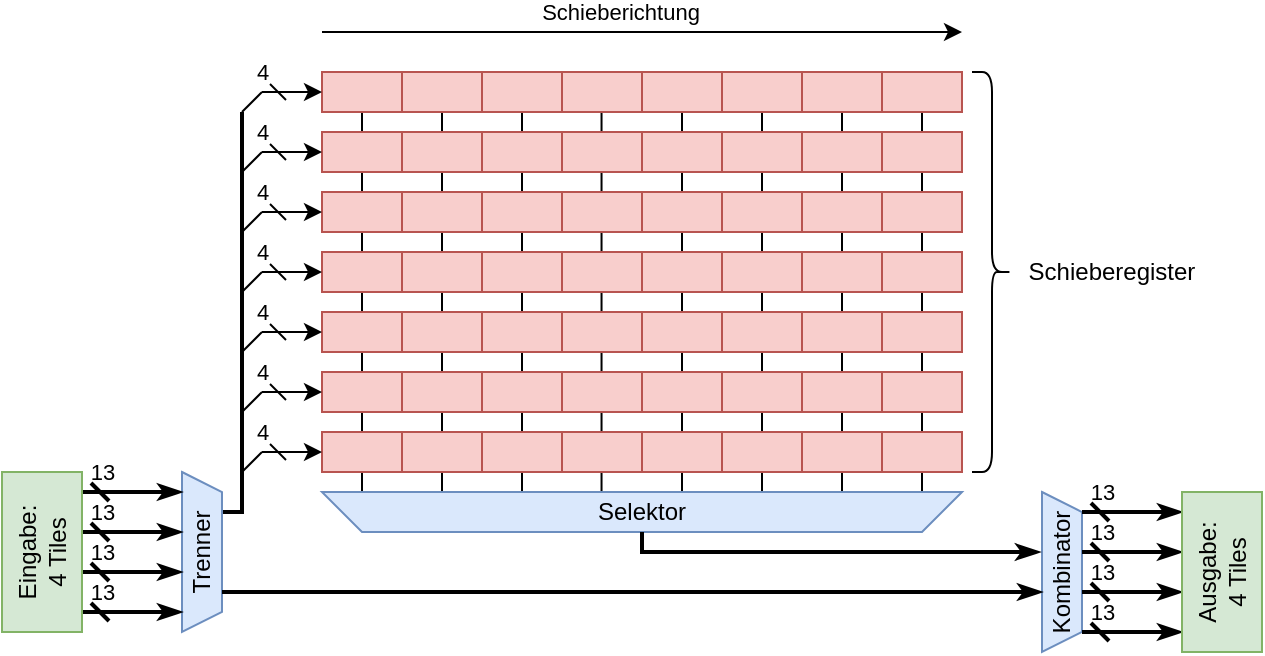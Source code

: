 <mxfile version="21.6.2" type="device">
  <diagram name="Seite-1" id="pC06DdrzOX1llPAy5bFo">
    <mxGraphModel dx="1327" dy="730" grid="1" gridSize="10" guides="1" tooltips="1" connect="1" arrows="1" fold="1" page="1" pageScale="1" pageWidth="827" pageHeight="1169" math="0" shadow="0">
      <root>
        <mxCell id="0" />
        <mxCell id="1" parent="0" />
        <mxCell id="QHsr8Tx2l2-PW5m02LjP-157" value="" style="endArrow=none;html=1;rounded=0;labelBorderColor=none;" edge="1" parent="1">
          <mxGeometry width="50" height="50" relative="1" as="geometry">
            <mxPoint x="300" y="290" as="sourcePoint" />
            <mxPoint x="300" y="100" as="targetPoint" />
          </mxGeometry>
        </mxCell>
        <mxCell id="QHsr8Tx2l2-PW5m02LjP-165" value="" style="endArrow=none;html=1;rounded=0;labelBorderColor=none;" edge="1" parent="1">
          <mxGeometry width="50" height="50" relative="1" as="geometry">
            <mxPoint x="340" y="290" as="sourcePoint" />
            <mxPoint x="340" y="100" as="targetPoint" />
          </mxGeometry>
        </mxCell>
        <mxCell id="QHsr8Tx2l2-PW5m02LjP-166" value="" style="endArrow=none;html=1;rounded=0;labelBorderColor=none;" edge="1" parent="1">
          <mxGeometry width="50" height="50" relative="1" as="geometry">
            <mxPoint x="380" y="290" as="sourcePoint" />
            <mxPoint x="380" y="100" as="targetPoint" />
          </mxGeometry>
        </mxCell>
        <mxCell id="QHsr8Tx2l2-PW5m02LjP-167" value="" style="endArrow=none;html=1;rounded=0;labelBorderColor=none;" edge="1" parent="1">
          <mxGeometry width="50" height="50" relative="1" as="geometry">
            <mxPoint x="419.77" y="290" as="sourcePoint" />
            <mxPoint x="419.77" y="100" as="targetPoint" />
          </mxGeometry>
        </mxCell>
        <mxCell id="QHsr8Tx2l2-PW5m02LjP-168" value="" style="endArrow=none;html=1;rounded=0;labelBorderColor=none;" edge="1" parent="1">
          <mxGeometry width="50" height="50" relative="1" as="geometry">
            <mxPoint x="460" y="290" as="sourcePoint" />
            <mxPoint x="460" y="100" as="targetPoint" />
          </mxGeometry>
        </mxCell>
        <mxCell id="QHsr8Tx2l2-PW5m02LjP-169" value="" style="endArrow=none;html=1;rounded=0;labelBorderColor=none;" edge="1" parent="1">
          <mxGeometry width="50" height="50" relative="1" as="geometry">
            <mxPoint x="500" y="290" as="sourcePoint" />
            <mxPoint x="500" y="100" as="targetPoint" />
          </mxGeometry>
        </mxCell>
        <mxCell id="QHsr8Tx2l2-PW5m02LjP-170" value="" style="endArrow=none;html=1;rounded=0;labelBorderColor=none;" edge="1" parent="1">
          <mxGeometry width="50" height="50" relative="1" as="geometry">
            <mxPoint x="540" y="290" as="sourcePoint" />
            <mxPoint x="540" y="100" as="targetPoint" />
          </mxGeometry>
        </mxCell>
        <mxCell id="QHsr8Tx2l2-PW5m02LjP-171" value="" style="endArrow=none;html=1;rounded=0;labelBorderColor=none;" edge="1" parent="1">
          <mxGeometry width="50" height="50" relative="1" as="geometry">
            <mxPoint x="580" y="290" as="sourcePoint" />
            <mxPoint x="580" y="100" as="targetPoint" />
          </mxGeometry>
        </mxCell>
        <mxCell id="QHsr8Tx2l2-PW5m02LjP-9" value="" style="endArrow=classic;html=1;rounded=0;labelBorderColor=none;" edge="1" parent="1">
          <mxGeometry width="50" height="50" relative="1" as="geometry">
            <mxPoint x="280" y="60" as="sourcePoint" />
            <mxPoint x="600" y="60" as="targetPoint" />
          </mxGeometry>
        </mxCell>
        <mxCell id="QHsr8Tx2l2-PW5m02LjP-10" value="Schieberichtung" style="edgeLabel;html=1;align=center;verticalAlign=middle;resizable=0;points=[];labelBorderColor=none;" vertex="1" connectable="0" parent="QHsr8Tx2l2-PW5m02LjP-9">
          <mxGeometry x="0.274" y="-1" relative="1" as="geometry">
            <mxPoint x="-55" y="-11" as="offset" />
          </mxGeometry>
        </mxCell>
        <mxCell id="QHsr8Tx2l2-PW5m02LjP-15" value="" style="endArrow=none;html=1;rounded=0;strokeWidth=2;labelBorderColor=none;" edge="1" parent="1">
          <mxGeometry width="50" height="50" relative="1" as="geometry">
            <mxPoint x="230" y="300" as="sourcePoint" />
            <mxPoint x="240" y="100" as="targetPoint" />
            <Array as="points">
              <mxPoint x="240" y="300" />
            </Array>
          </mxGeometry>
        </mxCell>
        <mxCell id="QHsr8Tx2l2-PW5m02LjP-53" value="" style="shape=trapezoid;perimeter=trapezoidPerimeter;whiteSpace=wrap;html=1;fixedSize=1;rotation=90;size=10;fillColor=#dae8fc;strokeColor=#6c8ebf;labelBorderColor=none;" vertex="1" parent="1">
          <mxGeometry x="180" y="310" width="80" height="20" as="geometry" />
        </mxCell>
        <mxCell id="QHsr8Tx2l2-PW5m02LjP-62" value="" style="group;labelBorderColor=none;" vertex="1" connectable="0" parent="1">
          <mxGeometry x="240" y="80" width="360" height="20" as="geometry" />
        </mxCell>
        <mxCell id="QHsr8Tx2l2-PW5m02LjP-1" value="" style="rounded=0;whiteSpace=wrap;html=1;fillColor=#f8cecc;strokeColor=#b85450;labelBorderColor=none;" vertex="1" parent="QHsr8Tx2l2-PW5m02LjP-62">
          <mxGeometry x="40" width="40" height="20" as="geometry" />
        </mxCell>
        <mxCell id="QHsr8Tx2l2-PW5m02LjP-28" value="" style="group;labelBorderColor=none;" vertex="1" connectable="0" parent="QHsr8Tx2l2-PW5m02LjP-62">
          <mxGeometry y="10" width="10" height="10" as="geometry" />
        </mxCell>
        <mxCell id="QHsr8Tx2l2-PW5m02LjP-16" value="" style="endArrow=classic;html=1;rounded=0;startArrow=dash;startFill=0;labelBorderColor=none;" edge="1" parent="QHsr8Tx2l2-PW5m02LjP-28">
          <mxGeometry width="50" height="50" relative="1" as="geometry">
            <mxPoint x="10" as="sourcePoint" />
            <mxPoint x="40" y="7.105e-15" as="targetPoint" />
            <Array as="points">
              <mxPoint x="10" y="0.29" />
            </Array>
          </mxGeometry>
        </mxCell>
        <mxCell id="QHsr8Tx2l2-PW5m02LjP-27" value="4" style="edgeLabel;html=1;align=center;verticalAlign=middle;resizable=0;points=[];labelBackgroundColor=none;labelBorderColor=none;" vertex="1" connectable="0" parent="QHsr8Tx2l2-PW5m02LjP-16">
          <mxGeometry x="-0.311" y="1" relative="1" as="geometry">
            <mxPoint x="-10" y="-9" as="offset" />
          </mxGeometry>
        </mxCell>
        <mxCell id="QHsr8Tx2l2-PW5m02LjP-26" value="" style="endArrow=none;html=1;rounded=0;labelBorderColor=none;" edge="1" parent="QHsr8Tx2l2-PW5m02LjP-28">
          <mxGeometry width="50" height="50" relative="1" as="geometry">
            <mxPoint y="10" as="sourcePoint" />
            <mxPoint x="10" as="targetPoint" />
          </mxGeometry>
        </mxCell>
        <mxCell id="QHsr8Tx2l2-PW5m02LjP-54" value="" style="rounded=0;whiteSpace=wrap;html=1;fillColor=#f8cecc;strokeColor=#b85450;labelBorderColor=none;" vertex="1" parent="QHsr8Tx2l2-PW5m02LjP-62">
          <mxGeometry x="80" width="40" height="20" as="geometry" />
        </mxCell>
        <mxCell id="QHsr8Tx2l2-PW5m02LjP-55" value="" style="rounded=0;whiteSpace=wrap;html=1;fillColor=#f8cecc;strokeColor=#b85450;labelBorderColor=none;" vertex="1" parent="QHsr8Tx2l2-PW5m02LjP-62">
          <mxGeometry x="120" width="40" height="20" as="geometry" />
        </mxCell>
        <mxCell id="QHsr8Tx2l2-PW5m02LjP-56" value="" style="rounded=0;whiteSpace=wrap;html=1;fillColor=#f8cecc;strokeColor=#b85450;labelBorderColor=none;" vertex="1" parent="QHsr8Tx2l2-PW5m02LjP-62">
          <mxGeometry x="160" width="40" height="20" as="geometry" />
        </mxCell>
        <mxCell id="QHsr8Tx2l2-PW5m02LjP-58" value="" style="rounded=0;whiteSpace=wrap;html=1;fillColor=#f8cecc;strokeColor=#b85450;labelBorderColor=none;" vertex="1" parent="QHsr8Tx2l2-PW5m02LjP-62">
          <mxGeometry x="200" width="40" height="20" as="geometry" />
        </mxCell>
        <mxCell id="QHsr8Tx2l2-PW5m02LjP-59" value="" style="rounded=0;whiteSpace=wrap;html=1;fillColor=#f8cecc;strokeColor=#b85450;labelBorderColor=none;" vertex="1" parent="QHsr8Tx2l2-PW5m02LjP-62">
          <mxGeometry x="240" width="40" height="20" as="geometry" />
        </mxCell>
        <mxCell id="QHsr8Tx2l2-PW5m02LjP-60" value="" style="rounded=0;whiteSpace=wrap;html=1;fillColor=#f8cecc;strokeColor=#b85450;labelBorderColor=none;" vertex="1" parent="QHsr8Tx2l2-PW5m02LjP-62">
          <mxGeometry x="280" width="40" height="20" as="geometry" />
        </mxCell>
        <mxCell id="QHsr8Tx2l2-PW5m02LjP-61" value="" style="rounded=0;whiteSpace=wrap;html=1;fillColor=#f8cecc;strokeColor=#b85450;labelBorderColor=none;" vertex="1" parent="QHsr8Tx2l2-PW5m02LjP-62">
          <mxGeometry x="320" width="40" height="20" as="geometry" />
        </mxCell>
        <mxCell id="QHsr8Tx2l2-PW5m02LjP-63" value="" style="group;labelBorderColor=none;" vertex="1" connectable="0" parent="1">
          <mxGeometry x="240" y="110" width="360" height="20" as="geometry" />
        </mxCell>
        <mxCell id="QHsr8Tx2l2-PW5m02LjP-64" value="" style="rounded=0;whiteSpace=wrap;html=1;fillColor=#f8cecc;strokeColor=#b85450;labelBorderColor=none;" vertex="1" parent="QHsr8Tx2l2-PW5m02LjP-63">
          <mxGeometry x="40" width="40" height="20" as="geometry" />
        </mxCell>
        <mxCell id="QHsr8Tx2l2-PW5m02LjP-65" value="" style="group;labelBorderColor=none;" vertex="1" connectable="0" parent="QHsr8Tx2l2-PW5m02LjP-63">
          <mxGeometry y="10" width="10" height="10" as="geometry" />
        </mxCell>
        <mxCell id="QHsr8Tx2l2-PW5m02LjP-66" value="" style="endArrow=classic;html=1;rounded=0;startArrow=dash;startFill=0;labelBorderColor=none;" edge="1" parent="QHsr8Tx2l2-PW5m02LjP-65">
          <mxGeometry width="50" height="50" relative="1" as="geometry">
            <mxPoint x="10" as="sourcePoint" />
            <mxPoint x="40" y="7.105e-15" as="targetPoint" />
            <Array as="points">
              <mxPoint x="10" y="0.29" />
            </Array>
          </mxGeometry>
        </mxCell>
        <mxCell id="QHsr8Tx2l2-PW5m02LjP-67" value="4" style="edgeLabel;html=1;align=center;verticalAlign=middle;resizable=0;points=[];labelBackgroundColor=none;labelBorderColor=none;" vertex="1" connectable="0" parent="QHsr8Tx2l2-PW5m02LjP-66">
          <mxGeometry x="-0.311" y="1" relative="1" as="geometry">
            <mxPoint x="-10" y="-9" as="offset" />
          </mxGeometry>
        </mxCell>
        <mxCell id="QHsr8Tx2l2-PW5m02LjP-68" value="" style="endArrow=none;html=1;rounded=0;labelBorderColor=none;" edge="1" parent="QHsr8Tx2l2-PW5m02LjP-65">
          <mxGeometry width="50" height="50" relative="1" as="geometry">
            <mxPoint y="10" as="sourcePoint" />
            <mxPoint x="10" as="targetPoint" />
          </mxGeometry>
        </mxCell>
        <mxCell id="QHsr8Tx2l2-PW5m02LjP-69" value="" style="rounded=0;whiteSpace=wrap;html=1;fillColor=#f8cecc;strokeColor=#b85450;labelBorderColor=none;" vertex="1" parent="QHsr8Tx2l2-PW5m02LjP-63">
          <mxGeometry x="80" width="40" height="20" as="geometry" />
        </mxCell>
        <mxCell id="QHsr8Tx2l2-PW5m02LjP-70" value="" style="rounded=0;whiteSpace=wrap;html=1;fillColor=#f8cecc;strokeColor=#b85450;labelBorderColor=none;" vertex="1" parent="QHsr8Tx2l2-PW5m02LjP-63">
          <mxGeometry x="120" width="40" height="20" as="geometry" />
        </mxCell>
        <mxCell id="QHsr8Tx2l2-PW5m02LjP-71" value="" style="rounded=0;whiteSpace=wrap;html=1;fillColor=#f8cecc;strokeColor=#b85450;labelBorderColor=none;" vertex="1" parent="QHsr8Tx2l2-PW5m02LjP-63">
          <mxGeometry x="160" width="40" height="20" as="geometry" />
        </mxCell>
        <mxCell id="QHsr8Tx2l2-PW5m02LjP-72" value="" style="rounded=0;whiteSpace=wrap;html=1;fillColor=#f8cecc;strokeColor=#b85450;labelBorderColor=none;" vertex="1" parent="QHsr8Tx2l2-PW5m02LjP-63">
          <mxGeometry x="200" width="40" height="20" as="geometry" />
        </mxCell>
        <mxCell id="QHsr8Tx2l2-PW5m02LjP-73" value="" style="rounded=0;whiteSpace=wrap;html=1;fillColor=#f8cecc;strokeColor=#b85450;labelBorderColor=none;" vertex="1" parent="QHsr8Tx2l2-PW5m02LjP-63">
          <mxGeometry x="240" width="40" height="20" as="geometry" />
        </mxCell>
        <mxCell id="QHsr8Tx2l2-PW5m02LjP-74" value="" style="rounded=0;whiteSpace=wrap;html=1;fillColor=#f8cecc;strokeColor=#b85450;labelBorderColor=none;" vertex="1" parent="QHsr8Tx2l2-PW5m02LjP-63">
          <mxGeometry x="280" width="40" height="20" as="geometry" />
        </mxCell>
        <mxCell id="QHsr8Tx2l2-PW5m02LjP-75" value="" style="rounded=0;whiteSpace=wrap;html=1;fillColor=#f8cecc;strokeColor=#b85450;labelBorderColor=none;" vertex="1" parent="QHsr8Tx2l2-PW5m02LjP-63">
          <mxGeometry x="320" width="40" height="20" as="geometry" />
        </mxCell>
        <mxCell id="QHsr8Tx2l2-PW5m02LjP-76" value="" style="group;labelBorderColor=none;" vertex="1" connectable="0" parent="1">
          <mxGeometry x="240" y="140" width="360" height="20" as="geometry" />
        </mxCell>
        <mxCell id="QHsr8Tx2l2-PW5m02LjP-77" value="" style="rounded=0;whiteSpace=wrap;html=1;fillColor=#f8cecc;strokeColor=#b85450;labelBorderColor=none;" vertex="1" parent="QHsr8Tx2l2-PW5m02LjP-76">
          <mxGeometry x="40" width="40" height="20" as="geometry" />
        </mxCell>
        <mxCell id="QHsr8Tx2l2-PW5m02LjP-78" value="" style="group;labelBorderColor=none;" vertex="1" connectable="0" parent="QHsr8Tx2l2-PW5m02LjP-76">
          <mxGeometry y="10" width="10" height="10" as="geometry" />
        </mxCell>
        <mxCell id="QHsr8Tx2l2-PW5m02LjP-79" value="" style="endArrow=classic;html=1;rounded=0;startArrow=dash;startFill=0;labelBorderColor=none;" edge="1" parent="QHsr8Tx2l2-PW5m02LjP-78">
          <mxGeometry width="50" height="50" relative="1" as="geometry">
            <mxPoint x="10" as="sourcePoint" />
            <mxPoint x="40" y="7.105e-15" as="targetPoint" />
            <Array as="points">
              <mxPoint x="10" y="0.29" />
            </Array>
          </mxGeometry>
        </mxCell>
        <mxCell id="QHsr8Tx2l2-PW5m02LjP-80" value="4" style="edgeLabel;html=1;align=center;verticalAlign=middle;resizable=0;points=[];labelBackgroundColor=none;labelBorderColor=none;" vertex="1" connectable="0" parent="QHsr8Tx2l2-PW5m02LjP-79">
          <mxGeometry x="-0.311" y="1" relative="1" as="geometry">
            <mxPoint x="-10" y="-9" as="offset" />
          </mxGeometry>
        </mxCell>
        <mxCell id="QHsr8Tx2l2-PW5m02LjP-81" value="" style="endArrow=none;html=1;rounded=0;labelBorderColor=none;" edge="1" parent="QHsr8Tx2l2-PW5m02LjP-78">
          <mxGeometry width="50" height="50" relative="1" as="geometry">
            <mxPoint y="10" as="sourcePoint" />
            <mxPoint x="10" as="targetPoint" />
          </mxGeometry>
        </mxCell>
        <mxCell id="QHsr8Tx2l2-PW5m02LjP-82" value="" style="rounded=0;whiteSpace=wrap;html=1;fillColor=#f8cecc;strokeColor=#b85450;labelBorderColor=none;" vertex="1" parent="QHsr8Tx2l2-PW5m02LjP-76">
          <mxGeometry x="80" width="40" height="20" as="geometry" />
        </mxCell>
        <mxCell id="QHsr8Tx2l2-PW5m02LjP-83" value="" style="rounded=0;whiteSpace=wrap;html=1;fillColor=#f8cecc;strokeColor=#b85450;labelBorderColor=none;" vertex="1" parent="QHsr8Tx2l2-PW5m02LjP-76">
          <mxGeometry x="120" width="40" height="20" as="geometry" />
        </mxCell>
        <mxCell id="QHsr8Tx2l2-PW5m02LjP-84" value="" style="rounded=0;whiteSpace=wrap;html=1;fillColor=#f8cecc;strokeColor=#b85450;labelBorderColor=none;" vertex="1" parent="QHsr8Tx2l2-PW5m02LjP-76">
          <mxGeometry x="160" width="40" height="20" as="geometry" />
        </mxCell>
        <mxCell id="QHsr8Tx2l2-PW5m02LjP-85" value="" style="rounded=0;whiteSpace=wrap;html=1;fillColor=#f8cecc;strokeColor=#b85450;labelBorderColor=none;" vertex="1" parent="QHsr8Tx2l2-PW5m02LjP-76">
          <mxGeometry x="200" width="40" height="20" as="geometry" />
        </mxCell>
        <mxCell id="QHsr8Tx2l2-PW5m02LjP-86" value="" style="rounded=0;whiteSpace=wrap;html=1;fillColor=#f8cecc;strokeColor=#b85450;labelBorderColor=none;" vertex="1" parent="QHsr8Tx2l2-PW5m02LjP-76">
          <mxGeometry x="240" width="40" height="20" as="geometry" />
        </mxCell>
        <mxCell id="QHsr8Tx2l2-PW5m02LjP-87" value="" style="rounded=0;whiteSpace=wrap;html=1;fillColor=#f8cecc;strokeColor=#b85450;labelBorderColor=none;" vertex="1" parent="QHsr8Tx2l2-PW5m02LjP-76">
          <mxGeometry x="280" width="40" height="20" as="geometry" />
        </mxCell>
        <mxCell id="QHsr8Tx2l2-PW5m02LjP-88" value="" style="rounded=0;whiteSpace=wrap;html=1;fillColor=#f8cecc;strokeColor=#b85450;labelBorderColor=none;" vertex="1" parent="QHsr8Tx2l2-PW5m02LjP-76">
          <mxGeometry x="320" width="40" height="20" as="geometry" />
        </mxCell>
        <mxCell id="QHsr8Tx2l2-PW5m02LjP-89" value="" style="group;labelBorderColor=none;" vertex="1" connectable="0" parent="1">
          <mxGeometry x="240" y="170" width="360" height="20" as="geometry" />
        </mxCell>
        <mxCell id="QHsr8Tx2l2-PW5m02LjP-90" value="" style="rounded=0;whiteSpace=wrap;html=1;fillColor=#f8cecc;strokeColor=#b85450;labelBorderColor=none;" vertex="1" parent="QHsr8Tx2l2-PW5m02LjP-89">
          <mxGeometry x="40" width="40" height="20" as="geometry" />
        </mxCell>
        <mxCell id="QHsr8Tx2l2-PW5m02LjP-91" value="" style="group;labelBorderColor=none;" vertex="1" connectable="0" parent="QHsr8Tx2l2-PW5m02LjP-89">
          <mxGeometry y="10" width="10" height="10" as="geometry" />
        </mxCell>
        <mxCell id="QHsr8Tx2l2-PW5m02LjP-92" value="" style="endArrow=classic;html=1;rounded=0;startArrow=dash;startFill=0;labelBorderColor=none;" edge="1" parent="QHsr8Tx2l2-PW5m02LjP-91">
          <mxGeometry width="50" height="50" relative="1" as="geometry">
            <mxPoint x="10" as="sourcePoint" />
            <mxPoint x="40" y="7.105e-15" as="targetPoint" />
            <Array as="points">
              <mxPoint x="10" y="0.29" />
            </Array>
          </mxGeometry>
        </mxCell>
        <mxCell id="QHsr8Tx2l2-PW5m02LjP-93" value="4" style="edgeLabel;html=1;align=center;verticalAlign=middle;resizable=0;points=[];labelBackgroundColor=none;labelBorderColor=none;" vertex="1" connectable="0" parent="QHsr8Tx2l2-PW5m02LjP-92">
          <mxGeometry x="-0.311" y="1" relative="1" as="geometry">
            <mxPoint x="-10" y="-9" as="offset" />
          </mxGeometry>
        </mxCell>
        <mxCell id="QHsr8Tx2l2-PW5m02LjP-94" value="" style="endArrow=none;html=1;rounded=0;labelBorderColor=none;" edge="1" parent="QHsr8Tx2l2-PW5m02LjP-91">
          <mxGeometry width="50" height="50" relative="1" as="geometry">
            <mxPoint y="10" as="sourcePoint" />
            <mxPoint x="10" as="targetPoint" />
          </mxGeometry>
        </mxCell>
        <mxCell id="QHsr8Tx2l2-PW5m02LjP-95" value="" style="rounded=0;whiteSpace=wrap;html=1;fillColor=#f8cecc;strokeColor=#b85450;labelBorderColor=none;" vertex="1" parent="QHsr8Tx2l2-PW5m02LjP-89">
          <mxGeometry x="80" width="40" height="20" as="geometry" />
        </mxCell>
        <mxCell id="QHsr8Tx2l2-PW5m02LjP-96" value="" style="rounded=0;whiteSpace=wrap;html=1;fillColor=#f8cecc;strokeColor=#b85450;labelBorderColor=none;" vertex="1" parent="QHsr8Tx2l2-PW5m02LjP-89">
          <mxGeometry x="120" width="40" height="20" as="geometry" />
        </mxCell>
        <mxCell id="QHsr8Tx2l2-PW5m02LjP-97" value="" style="rounded=0;whiteSpace=wrap;html=1;fillColor=#f8cecc;strokeColor=#b85450;labelBorderColor=none;" vertex="1" parent="QHsr8Tx2l2-PW5m02LjP-89">
          <mxGeometry x="160" width="40" height="20" as="geometry" />
        </mxCell>
        <mxCell id="QHsr8Tx2l2-PW5m02LjP-98" value="" style="rounded=0;whiteSpace=wrap;html=1;fillColor=#f8cecc;strokeColor=#b85450;labelBorderColor=none;" vertex="1" parent="QHsr8Tx2l2-PW5m02LjP-89">
          <mxGeometry x="200" width="40" height="20" as="geometry" />
        </mxCell>
        <mxCell id="QHsr8Tx2l2-PW5m02LjP-99" value="" style="rounded=0;whiteSpace=wrap;html=1;fillColor=#f8cecc;strokeColor=#b85450;labelBorderColor=none;" vertex="1" parent="QHsr8Tx2l2-PW5m02LjP-89">
          <mxGeometry x="240" width="40" height="20" as="geometry" />
        </mxCell>
        <mxCell id="QHsr8Tx2l2-PW5m02LjP-100" value="" style="rounded=0;whiteSpace=wrap;html=1;fillColor=#f8cecc;strokeColor=#b85450;labelBorderColor=none;" vertex="1" parent="QHsr8Tx2l2-PW5m02LjP-89">
          <mxGeometry x="280" width="40" height="20" as="geometry" />
        </mxCell>
        <mxCell id="QHsr8Tx2l2-PW5m02LjP-101" value="" style="rounded=0;whiteSpace=wrap;html=1;fillColor=#f8cecc;strokeColor=#b85450;labelBorderColor=none;" vertex="1" parent="QHsr8Tx2l2-PW5m02LjP-89">
          <mxGeometry x="320" width="40" height="20" as="geometry" />
        </mxCell>
        <mxCell id="QHsr8Tx2l2-PW5m02LjP-102" value="" style="group;labelBorderColor=none;" vertex="1" connectable="0" parent="1">
          <mxGeometry x="240" y="200" width="360" height="20" as="geometry" />
        </mxCell>
        <mxCell id="QHsr8Tx2l2-PW5m02LjP-103" value="" style="rounded=0;whiteSpace=wrap;html=1;fillColor=#f8cecc;strokeColor=#b85450;labelBorderColor=none;" vertex="1" parent="QHsr8Tx2l2-PW5m02LjP-102">
          <mxGeometry x="40" width="40" height="20" as="geometry" />
        </mxCell>
        <mxCell id="QHsr8Tx2l2-PW5m02LjP-104" value="" style="group;labelBorderColor=none;" vertex="1" connectable="0" parent="QHsr8Tx2l2-PW5m02LjP-102">
          <mxGeometry y="10" width="10" height="10" as="geometry" />
        </mxCell>
        <mxCell id="QHsr8Tx2l2-PW5m02LjP-105" value="" style="endArrow=classic;html=1;rounded=0;startArrow=dash;startFill=0;labelBorderColor=none;" edge="1" parent="QHsr8Tx2l2-PW5m02LjP-104">
          <mxGeometry width="50" height="50" relative="1" as="geometry">
            <mxPoint x="10" as="sourcePoint" />
            <mxPoint x="40" y="7.105e-15" as="targetPoint" />
            <Array as="points">
              <mxPoint x="10" y="0.29" />
            </Array>
          </mxGeometry>
        </mxCell>
        <mxCell id="QHsr8Tx2l2-PW5m02LjP-106" value="4" style="edgeLabel;html=1;align=center;verticalAlign=middle;resizable=0;points=[];labelBackgroundColor=none;labelBorderColor=none;" vertex="1" connectable="0" parent="QHsr8Tx2l2-PW5m02LjP-105">
          <mxGeometry x="-0.311" y="1" relative="1" as="geometry">
            <mxPoint x="-10" y="-9" as="offset" />
          </mxGeometry>
        </mxCell>
        <mxCell id="QHsr8Tx2l2-PW5m02LjP-107" value="" style="endArrow=none;html=1;rounded=0;labelBorderColor=none;" edge="1" parent="QHsr8Tx2l2-PW5m02LjP-104">
          <mxGeometry width="50" height="50" relative="1" as="geometry">
            <mxPoint y="10" as="sourcePoint" />
            <mxPoint x="10" as="targetPoint" />
          </mxGeometry>
        </mxCell>
        <mxCell id="QHsr8Tx2l2-PW5m02LjP-108" value="" style="rounded=0;whiteSpace=wrap;html=1;fillColor=#f8cecc;strokeColor=#b85450;labelBorderColor=none;" vertex="1" parent="QHsr8Tx2l2-PW5m02LjP-102">
          <mxGeometry x="80" width="40" height="20" as="geometry" />
        </mxCell>
        <mxCell id="QHsr8Tx2l2-PW5m02LjP-109" value="" style="rounded=0;whiteSpace=wrap;html=1;fillColor=#f8cecc;strokeColor=#b85450;labelBorderColor=none;" vertex="1" parent="QHsr8Tx2l2-PW5m02LjP-102">
          <mxGeometry x="120" width="40" height="20" as="geometry" />
        </mxCell>
        <mxCell id="QHsr8Tx2l2-PW5m02LjP-110" value="" style="rounded=0;whiteSpace=wrap;html=1;fillColor=#f8cecc;strokeColor=#b85450;labelBorderColor=none;" vertex="1" parent="QHsr8Tx2l2-PW5m02LjP-102">
          <mxGeometry x="160" width="40" height="20" as="geometry" />
        </mxCell>
        <mxCell id="QHsr8Tx2l2-PW5m02LjP-111" value="" style="rounded=0;whiteSpace=wrap;html=1;fillColor=#f8cecc;strokeColor=#b85450;labelBorderColor=none;" vertex="1" parent="QHsr8Tx2l2-PW5m02LjP-102">
          <mxGeometry x="200" width="40" height="20" as="geometry" />
        </mxCell>
        <mxCell id="QHsr8Tx2l2-PW5m02LjP-112" value="" style="rounded=0;whiteSpace=wrap;html=1;fillColor=#f8cecc;strokeColor=#b85450;labelBorderColor=none;" vertex="1" parent="QHsr8Tx2l2-PW5m02LjP-102">
          <mxGeometry x="240" width="40" height="20" as="geometry" />
        </mxCell>
        <mxCell id="QHsr8Tx2l2-PW5m02LjP-113" value="" style="rounded=0;whiteSpace=wrap;html=1;fillColor=#f8cecc;strokeColor=#b85450;labelBorderColor=none;" vertex="1" parent="QHsr8Tx2l2-PW5m02LjP-102">
          <mxGeometry x="280" width="40" height="20" as="geometry" />
        </mxCell>
        <mxCell id="QHsr8Tx2l2-PW5m02LjP-114" value="" style="rounded=0;whiteSpace=wrap;html=1;fillColor=#f8cecc;strokeColor=#b85450;labelBorderColor=none;" vertex="1" parent="QHsr8Tx2l2-PW5m02LjP-102">
          <mxGeometry x="320" width="40" height="20" as="geometry" />
        </mxCell>
        <mxCell id="QHsr8Tx2l2-PW5m02LjP-115" value="" style="group;labelBorderColor=none;" vertex="1" connectable="0" parent="1">
          <mxGeometry x="240" y="230" width="360" height="20" as="geometry" />
        </mxCell>
        <mxCell id="QHsr8Tx2l2-PW5m02LjP-116" value="" style="rounded=0;whiteSpace=wrap;html=1;fillColor=#f8cecc;strokeColor=#b85450;labelBorderColor=none;" vertex="1" parent="QHsr8Tx2l2-PW5m02LjP-115">
          <mxGeometry x="40" width="40" height="20" as="geometry" />
        </mxCell>
        <mxCell id="QHsr8Tx2l2-PW5m02LjP-117" value="" style="group;labelBorderColor=none;" vertex="1" connectable="0" parent="QHsr8Tx2l2-PW5m02LjP-115">
          <mxGeometry y="10" width="10" height="10" as="geometry" />
        </mxCell>
        <mxCell id="QHsr8Tx2l2-PW5m02LjP-118" value="" style="endArrow=classic;html=1;rounded=0;startArrow=dash;startFill=0;labelBorderColor=none;" edge="1" parent="QHsr8Tx2l2-PW5m02LjP-117">
          <mxGeometry width="50" height="50" relative="1" as="geometry">
            <mxPoint x="10" as="sourcePoint" />
            <mxPoint x="40" y="7.105e-15" as="targetPoint" />
            <Array as="points">
              <mxPoint x="10" y="0.29" />
            </Array>
          </mxGeometry>
        </mxCell>
        <mxCell id="QHsr8Tx2l2-PW5m02LjP-119" value="4" style="edgeLabel;html=1;align=center;verticalAlign=middle;resizable=0;points=[];labelBackgroundColor=none;labelBorderColor=none;" vertex="1" connectable="0" parent="QHsr8Tx2l2-PW5m02LjP-118">
          <mxGeometry x="-0.311" y="1" relative="1" as="geometry">
            <mxPoint x="-10" y="-9" as="offset" />
          </mxGeometry>
        </mxCell>
        <mxCell id="QHsr8Tx2l2-PW5m02LjP-120" value="" style="endArrow=none;html=1;rounded=0;labelBorderColor=none;" edge="1" parent="QHsr8Tx2l2-PW5m02LjP-117">
          <mxGeometry width="50" height="50" relative="1" as="geometry">
            <mxPoint y="10" as="sourcePoint" />
            <mxPoint x="10" as="targetPoint" />
          </mxGeometry>
        </mxCell>
        <mxCell id="QHsr8Tx2l2-PW5m02LjP-121" value="" style="rounded=0;whiteSpace=wrap;html=1;fillColor=#f8cecc;strokeColor=#b85450;labelBorderColor=none;" vertex="1" parent="QHsr8Tx2l2-PW5m02LjP-115">
          <mxGeometry x="80" width="40" height="20" as="geometry" />
        </mxCell>
        <mxCell id="QHsr8Tx2l2-PW5m02LjP-122" value="" style="rounded=0;whiteSpace=wrap;html=1;fillColor=#f8cecc;strokeColor=#b85450;labelBorderColor=none;" vertex="1" parent="QHsr8Tx2l2-PW5m02LjP-115">
          <mxGeometry x="120" width="40" height="20" as="geometry" />
        </mxCell>
        <mxCell id="QHsr8Tx2l2-PW5m02LjP-123" value="" style="rounded=0;whiteSpace=wrap;html=1;fillColor=#f8cecc;strokeColor=#b85450;labelBorderColor=none;" vertex="1" parent="QHsr8Tx2l2-PW5m02LjP-115">
          <mxGeometry x="160" width="40" height="20" as="geometry" />
        </mxCell>
        <mxCell id="QHsr8Tx2l2-PW5m02LjP-124" value="" style="rounded=0;whiteSpace=wrap;html=1;fillColor=#f8cecc;strokeColor=#b85450;labelBorderColor=none;" vertex="1" parent="QHsr8Tx2l2-PW5m02LjP-115">
          <mxGeometry x="200" width="40" height="20" as="geometry" />
        </mxCell>
        <mxCell id="QHsr8Tx2l2-PW5m02LjP-125" value="" style="rounded=0;whiteSpace=wrap;html=1;fillColor=#f8cecc;strokeColor=#b85450;labelBorderColor=none;" vertex="1" parent="QHsr8Tx2l2-PW5m02LjP-115">
          <mxGeometry x="240" width="40" height="20" as="geometry" />
        </mxCell>
        <mxCell id="QHsr8Tx2l2-PW5m02LjP-126" value="" style="rounded=0;whiteSpace=wrap;html=1;fillColor=#f8cecc;strokeColor=#b85450;labelBorderColor=none;" vertex="1" parent="QHsr8Tx2l2-PW5m02LjP-115">
          <mxGeometry x="280" width="40" height="20" as="geometry" />
        </mxCell>
        <mxCell id="QHsr8Tx2l2-PW5m02LjP-127" value="" style="rounded=0;whiteSpace=wrap;html=1;fillColor=#f8cecc;strokeColor=#b85450;labelBorderColor=none;" vertex="1" parent="QHsr8Tx2l2-PW5m02LjP-115">
          <mxGeometry x="320" width="40" height="20" as="geometry" />
        </mxCell>
        <mxCell id="QHsr8Tx2l2-PW5m02LjP-128" value="" style="group;labelBorderColor=none;" vertex="1" connectable="0" parent="1">
          <mxGeometry x="240" y="260" width="360" height="20" as="geometry" />
        </mxCell>
        <mxCell id="QHsr8Tx2l2-PW5m02LjP-129" value="" style="rounded=0;whiteSpace=wrap;html=1;fillColor=#f8cecc;strokeColor=#b85450;labelBorderColor=none;" vertex="1" parent="QHsr8Tx2l2-PW5m02LjP-128">
          <mxGeometry x="40" width="40" height="20" as="geometry" />
        </mxCell>
        <mxCell id="QHsr8Tx2l2-PW5m02LjP-130" value="" style="group;labelBorderColor=none;" vertex="1" connectable="0" parent="QHsr8Tx2l2-PW5m02LjP-128">
          <mxGeometry y="10" width="10" height="10" as="geometry" />
        </mxCell>
        <mxCell id="QHsr8Tx2l2-PW5m02LjP-131" value="" style="endArrow=classic;html=1;rounded=0;startArrow=dash;startFill=0;labelBorderColor=none;" edge="1" parent="QHsr8Tx2l2-PW5m02LjP-130">
          <mxGeometry width="50" height="50" relative="1" as="geometry">
            <mxPoint x="10" as="sourcePoint" />
            <mxPoint x="40" y="7.105e-15" as="targetPoint" />
            <Array as="points">
              <mxPoint x="10" y="0.29" />
            </Array>
          </mxGeometry>
        </mxCell>
        <mxCell id="QHsr8Tx2l2-PW5m02LjP-132" value="4" style="edgeLabel;html=1;align=center;verticalAlign=middle;resizable=0;points=[];labelBackgroundColor=none;labelBorderColor=none;" vertex="1" connectable="0" parent="QHsr8Tx2l2-PW5m02LjP-131">
          <mxGeometry x="-0.311" y="1" relative="1" as="geometry">
            <mxPoint x="-10" y="-9" as="offset" />
          </mxGeometry>
        </mxCell>
        <mxCell id="QHsr8Tx2l2-PW5m02LjP-133" value="" style="endArrow=none;html=1;rounded=0;labelBorderColor=none;" edge="1" parent="QHsr8Tx2l2-PW5m02LjP-130">
          <mxGeometry width="50" height="50" relative="1" as="geometry">
            <mxPoint y="10" as="sourcePoint" />
            <mxPoint x="10" as="targetPoint" />
          </mxGeometry>
        </mxCell>
        <mxCell id="QHsr8Tx2l2-PW5m02LjP-134" value="" style="rounded=0;whiteSpace=wrap;html=1;fillColor=#f8cecc;strokeColor=#b85450;labelBorderColor=none;" vertex="1" parent="QHsr8Tx2l2-PW5m02LjP-128">
          <mxGeometry x="80" width="40" height="20" as="geometry" />
        </mxCell>
        <mxCell id="QHsr8Tx2l2-PW5m02LjP-135" value="" style="rounded=0;whiteSpace=wrap;html=1;fillColor=#f8cecc;strokeColor=#b85450;labelBorderColor=none;" vertex="1" parent="QHsr8Tx2l2-PW5m02LjP-128">
          <mxGeometry x="120" width="40" height="20" as="geometry" />
        </mxCell>
        <mxCell id="QHsr8Tx2l2-PW5m02LjP-136" value="" style="rounded=0;whiteSpace=wrap;html=1;fillColor=#f8cecc;strokeColor=#b85450;labelBorderColor=none;" vertex="1" parent="QHsr8Tx2l2-PW5m02LjP-128">
          <mxGeometry x="160" width="40" height="20" as="geometry" />
        </mxCell>
        <mxCell id="QHsr8Tx2l2-PW5m02LjP-137" value="" style="rounded=0;whiteSpace=wrap;html=1;fillColor=#f8cecc;strokeColor=#b85450;labelBorderColor=none;" vertex="1" parent="QHsr8Tx2l2-PW5m02LjP-128">
          <mxGeometry x="200" width="40" height="20" as="geometry" />
        </mxCell>
        <mxCell id="QHsr8Tx2l2-PW5m02LjP-138" value="" style="rounded=0;whiteSpace=wrap;html=1;fillColor=#f8cecc;strokeColor=#b85450;labelBorderColor=none;" vertex="1" parent="QHsr8Tx2l2-PW5m02LjP-128">
          <mxGeometry x="240" width="40" height="20" as="geometry" />
        </mxCell>
        <mxCell id="QHsr8Tx2l2-PW5m02LjP-139" value="" style="rounded=0;whiteSpace=wrap;html=1;fillColor=#f8cecc;strokeColor=#b85450;labelBorderColor=none;" vertex="1" parent="QHsr8Tx2l2-PW5m02LjP-128">
          <mxGeometry x="280" width="40" height="20" as="geometry" />
        </mxCell>
        <mxCell id="QHsr8Tx2l2-PW5m02LjP-140" value="" style="rounded=0;whiteSpace=wrap;html=1;fillColor=#f8cecc;strokeColor=#b85450;labelBorderColor=none;" vertex="1" parent="QHsr8Tx2l2-PW5m02LjP-128">
          <mxGeometry x="320" width="40" height="20" as="geometry" />
        </mxCell>
        <mxCell id="QHsr8Tx2l2-PW5m02LjP-141" value="Trenner" style="text;html=1;strokeColor=none;fillColor=none;align=center;verticalAlign=middle;whiteSpace=wrap;rounded=0;rotation=-90;labelBorderColor=none;" vertex="1" parent="1">
          <mxGeometry x="195" y="310" width="50" height="20" as="geometry" />
        </mxCell>
        <mxCell id="QHsr8Tx2l2-PW5m02LjP-142" value="" style="endArrow=classicThin;html=1;rounded=0;strokeWidth=2;startArrow=dash;startFill=0;endFill=1;labelBorderColor=none;" edge="1" parent="1">
          <mxGeometry width="50" height="50" relative="1" as="geometry">
            <mxPoint x="160" y="290" as="sourcePoint" />
            <mxPoint x="210" y="290" as="targetPoint" />
          </mxGeometry>
        </mxCell>
        <mxCell id="QHsr8Tx2l2-PW5m02LjP-143" value="13" style="edgeLabel;html=1;align=center;verticalAlign=middle;resizable=0;points=[];labelBackgroundColor=none;labelBorderColor=none;" vertex="1" connectable="0" parent="QHsr8Tx2l2-PW5m02LjP-142">
          <mxGeometry x="-0.613" y="-3" relative="1" as="geometry">
            <mxPoint y="-13" as="offset" />
          </mxGeometry>
        </mxCell>
        <mxCell id="QHsr8Tx2l2-PW5m02LjP-144" value="" style="endArrow=classicThin;html=1;rounded=0;strokeWidth=2;startArrow=dash;startFill=0;endFill=1;labelBorderColor=none;" edge="1" parent="1">
          <mxGeometry width="50" height="50" relative="1" as="geometry">
            <mxPoint x="160" y="350" as="sourcePoint" />
            <mxPoint x="210" y="350" as="targetPoint" />
          </mxGeometry>
        </mxCell>
        <mxCell id="QHsr8Tx2l2-PW5m02LjP-145" value="13" style="edgeLabel;html=1;align=center;verticalAlign=middle;resizable=0;points=[];labelBackgroundColor=none;labelBorderColor=none;" vertex="1" connectable="0" parent="QHsr8Tx2l2-PW5m02LjP-144">
          <mxGeometry x="-0.613" y="-3" relative="1" as="geometry">
            <mxPoint y="-13" as="offset" />
          </mxGeometry>
        </mxCell>
        <mxCell id="QHsr8Tx2l2-PW5m02LjP-146" value="" style="endArrow=classicThin;html=1;rounded=0;strokeWidth=2;startArrow=dash;startFill=0;endFill=1;labelBorderColor=none;" edge="1" parent="1">
          <mxGeometry width="50" height="50" relative="1" as="geometry">
            <mxPoint x="160" y="310" as="sourcePoint" />
            <mxPoint x="210" y="310" as="targetPoint" />
          </mxGeometry>
        </mxCell>
        <mxCell id="QHsr8Tx2l2-PW5m02LjP-147" value="13" style="edgeLabel;html=1;align=center;verticalAlign=middle;resizable=0;points=[];labelBackgroundColor=none;labelBorderColor=none;" vertex="1" connectable="0" parent="QHsr8Tx2l2-PW5m02LjP-146">
          <mxGeometry x="-0.613" y="-3" relative="1" as="geometry">
            <mxPoint y="-13" as="offset" />
          </mxGeometry>
        </mxCell>
        <mxCell id="QHsr8Tx2l2-PW5m02LjP-148" value="" style="endArrow=classicThin;html=1;rounded=0;strokeWidth=2;startArrow=dash;startFill=0;endFill=1;labelBorderColor=none;" edge="1" parent="1">
          <mxGeometry width="50" height="50" relative="1" as="geometry">
            <mxPoint x="160" y="330" as="sourcePoint" />
            <mxPoint x="210" y="330" as="targetPoint" />
          </mxGeometry>
        </mxCell>
        <mxCell id="QHsr8Tx2l2-PW5m02LjP-149" value="13" style="edgeLabel;html=1;align=center;verticalAlign=middle;resizable=0;points=[];labelBackgroundColor=none;labelBorderColor=none;" vertex="1" connectable="0" parent="QHsr8Tx2l2-PW5m02LjP-148">
          <mxGeometry x="-0.613" y="-3" relative="1" as="geometry">
            <mxPoint y="-13" as="offset" />
          </mxGeometry>
        </mxCell>
        <mxCell id="QHsr8Tx2l2-PW5m02LjP-151" value="Eingabe:&lt;br&gt;4 Tiles" style="rounded=0;whiteSpace=wrap;html=1;rotation=-90;fillColor=#d5e8d4;strokeColor=#82b366;labelBorderColor=none;" vertex="1" parent="1">
          <mxGeometry x="100" y="300" width="80" height="40" as="geometry" />
        </mxCell>
        <mxCell id="QHsr8Tx2l2-PW5m02LjP-153" value="" style="shape=trapezoid;perimeter=trapezoidPerimeter;whiteSpace=wrap;html=1;fixedSize=1;rotation=90;size=10;fillColor=#dae8fc;strokeColor=#6c8ebf;labelBorderColor=none;" vertex="1" parent="1">
          <mxGeometry x="610" y="320" width="80" height="20" as="geometry" />
        </mxCell>
        <mxCell id="QHsr8Tx2l2-PW5m02LjP-154" value="Kombinator" style="text;html=1;strokeColor=none;fillColor=none;align=center;verticalAlign=middle;whiteSpace=wrap;rounded=0;rotation=-90;labelBorderColor=none;" vertex="1" parent="1">
          <mxGeometry x="625" y="320" width="50" height="20" as="geometry" />
        </mxCell>
        <mxCell id="QHsr8Tx2l2-PW5m02LjP-155" value="" style="shape=trapezoid;perimeter=trapezoidPerimeter;whiteSpace=wrap;html=1;fixedSize=1;rotation=-180;fillColor=#dae8fc;strokeColor=#6c8ebf;labelBorderColor=none;" vertex="1" parent="1">
          <mxGeometry x="280" y="290" width="320" height="20" as="geometry" />
        </mxCell>
        <mxCell id="QHsr8Tx2l2-PW5m02LjP-156" value="Selektor" style="text;html=1;strokeColor=none;fillColor=none;align=center;verticalAlign=middle;whiteSpace=wrap;rounded=0;labelBorderColor=none;" vertex="1" parent="1">
          <mxGeometry x="410" y="285" width="60" height="30" as="geometry" />
        </mxCell>
        <mxCell id="QHsr8Tx2l2-PW5m02LjP-172" value="" style="endArrow=classicThin;html=1;rounded=0;strokeWidth=2;endFill=1;labelBorderColor=none;" edge="1" parent="1">
          <mxGeometry width="50" height="50" relative="1" as="geometry">
            <mxPoint x="230" y="340" as="sourcePoint" />
            <mxPoint x="640" y="340" as="targetPoint" />
          </mxGeometry>
        </mxCell>
        <mxCell id="QHsr8Tx2l2-PW5m02LjP-174" value="" style="endArrow=classicThin;html=1;rounded=0;strokeWidth=2;entryX=0.12;entryY=-0.05;entryDx=0;entryDy=0;entryPerimeter=0;endFill=1;labelBorderColor=none;" edge="1" parent="1">
          <mxGeometry width="50" height="50" relative="1" as="geometry">
            <mxPoint x="440" y="310" as="sourcePoint" />
            <mxPoint x="639" y="320" as="targetPoint" />
            <Array as="points">
              <mxPoint x="440" y="320" />
            </Array>
          </mxGeometry>
        </mxCell>
        <mxCell id="QHsr8Tx2l2-PW5m02LjP-175" value="" style="endArrow=classicThin;html=1;rounded=0;strokeWidth=2;startArrow=dash;startFill=0;endFill=1;labelBorderColor=none;" edge="1" parent="1">
          <mxGeometry width="50" height="50" relative="1" as="geometry">
            <mxPoint x="660" y="300" as="sourcePoint" />
            <mxPoint x="710" y="300" as="targetPoint" />
          </mxGeometry>
        </mxCell>
        <mxCell id="QHsr8Tx2l2-PW5m02LjP-176" value="13" style="edgeLabel;html=1;align=center;verticalAlign=middle;resizable=0;points=[];labelBackgroundColor=none;labelBorderColor=none;" vertex="1" connectable="0" parent="QHsr8Tx2l2-PW5m02LjP-175">
          <mxGeometry x="-0.613" y="-3" relative="1" as="geometry">
            <mxPoint y="-13" as="offset" />
          </mxGeometry>
        </mxCell>
        <mxCell id="QHsr8Tx2l2-PW5m02LjP-177" value="" style="endArrow=classicThin;html=1;rounded=0;strokeWidth=2;startArrow=dash;startFill=0;endFill=1;labelBorderColor=none;" edge="1" parent="1">
          <mxGeometry width="50" height="50" relative="1" as="geometry">
            <mxPoint x="660" y="360" as="sourcePoint" />
            <mxPoint x="710" y="360" as="targetPoint" />
          </mxGeometry>
        </mxCell>
        <mxCell id="QHsr8Tx2l2-PW5m02LjP-178" value="13" style="edgeLabel;html=1;align=center;verticalAlign=middle;resizable=0;points=[];labelBackgroundColor=none;labelBorderColor=none;" vertex="1" connectable="0" parent="QHsr8Tx2l2-PW5m02LjP-177">
          <mxGeometry x="-0.613" y="-3" relative="1" as="geometry">
            <mxPoint y="-13" as="offset" />
          </mxGeometry>
        </mxCell>
        <mxCell id="QHsr8Tx2l2-PW5m02LjP-179" value="" style="endArrow=classicThin;html=1;rounded=0;strokeWidth=2;startArrow=dash;startFill=0;endFill=1;labelBorderColor=none;" edge="1" parent="1">
          <mxGeometry width="50" height="50" relative="1" as="geometry">
            <mxPoint x="660" y="320" as="sourcePoint" />
            <mxPoint x="710" y="320" as="targetPoint" />
          </mxGeometry>
        </mxCell>
        <mxCell id="QHsr8Tx2l2-PW5m02LjP-180" value="13" style="edgeLabel;html=1;align=center;verticalAlign=middle;resizable=0;points=[];labelBackgroundColor=none;labelBorderColor=none;" vertex="1" connectable="0" parent="QHsr8Tx2l2-PW5m02LjP-179">
          <mxGeometry x="-0.613" y="-3" relative="1" as="geometry">
            <mxPoint y="-13" as="offset" />
          </mxGeometry>
        </mxCell>
        <mxCell id="QHsr8Tx2l2-PW5m02LjP-181" value="" style="endArrow=classicThin;html=1;rounded=0;strokeWidth=2;startArrow=dash;startFill=0;endFill=1;labelBorderColor=none;" edge="1" parent="1">
          <mxGeometry width="50" height="50" relative="1" as="geometry">
            <mxPoint x="660" y="340" as="sourcePoint" />
            <mxPoint x="710" y="340" as="targetPoint" />
          </mxGeometry>
        </mxCell>
        <mxCell id="QHsr8Tx2l2-PW5m02LjP-182" value="13" style="edgeLabel;html=1;align=center;verticalAlign=middle;resizable=0;points=[];labelBackgroundColor=none;labelBorderColor=none;" vertex="1" connectable="0" parent="QHsr8Tx2l2-PW5m02LjP-181">
          <mxGeometry x="-0.613" y="-3" relative="1" as="geometry">
            <mxPoint y="-13" as="offset" />
          </mxGeometry>
        </mxCell>
        <mxCell id="QHsr8Tx2l2-PW5m02LjP-183" value="Ausgabe:&lt;br&gt;4 Tiles" style="rounded=0;whiteSpace=wrap;html=1;rotation=-90;fillColor=#d5e8d4;strokeColor=#82b366;labelBorderColor=none;" vertex="1" parent="1">
          <mxGeometry x="690" y="310" width="80" height="40" as="geometry" />
        </mxCell>
        <mxCell id="QHsr8Tx2l2-PW5m02LjP-184" value="" style="shape=curlyBracket;whiteSpace=wrap;html=1;rounded=1;flipH=1;labelPosition=right;verticalLabelPosition=middle;align=left;verticalAlign=middle;" vertex="1" parent="1">
          <mxGeometry x="605" y="80" width="20" height="200" as="geometry" />
        </mxCell>
        <mxCell id="QHsr8Tx2l2-PW5m02LjP-185" value="Schieberegister" style="text;html=1;strokeColor=none;fillColor=none;align=center;verticalAlign=middle;whiteSpace=wrap;rounded=0;" vertex="1" parent="1">
          <mxGeometry x="630" y="165" width="90" height="30" as="geometry" />
        </mxCell>
      </root>
    </mxGraphModel>
  </diagram>
</mxfile>
